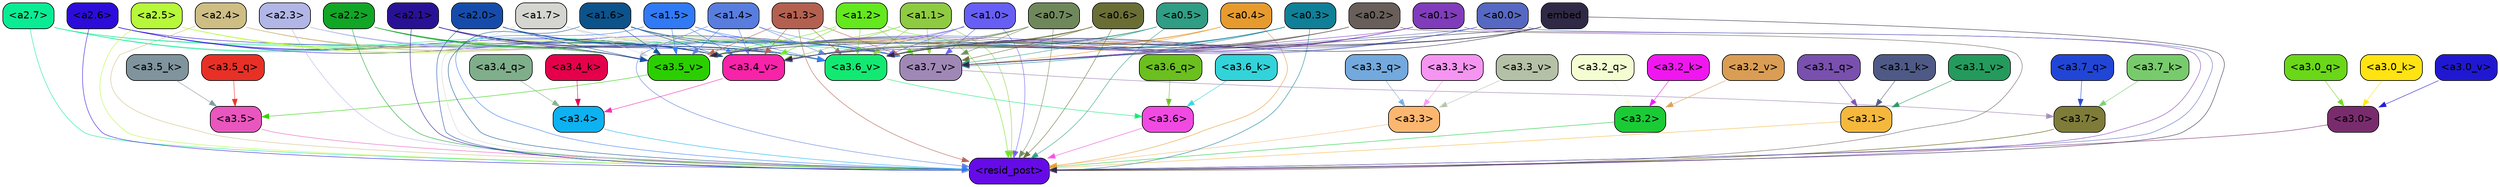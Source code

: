 strict digraph "" {
	graph [bgcolor=transparent,
		layout=dot,
		overlap=false,
		splines=true
	];
	"<a3.7>"	[color=black,
		fillcolor="#7e7c38",
		fontname=Helvetica,
		shape=box,
		style="filled, rounded"];
	"<resid_post>"	[color=black,
		fillcolor="#650be8",
		fontname=Helvetica,
		shape=box,
		style="filled, rounded"];
	"<a3.7>" -> "<resid_post>"	[color="#7e7c38",
		penwidth=0.8263697922229767];
	"<a3.6>"	[color=black,
		fillcolor="#f14ae2",
		fontname=Helvetica,
		shape=box,
		style="filled, rounded"];
	"<a3.6>" -> "<resid_post>"	[color="#f14ae2",
		penwidth=0.6];
	"<a3.5>"	[color=black,
		fillcolor="#e956be",
		fontname=Helvetica,
		shape=box,
		style="filled, rounded"];
	"<a3.5>" -> "<resid_post>"	[color="#e956be",
		penwidth=0.6];
	"<a3.4>"	[color=black,
		fillcolor="#0cb2f2",
		fontname=Helvetica,
		shape=box,
		style="filled, rounded"];
	"<a3.4>" -> "<resid_post>"	[color="#0cb2f2",
		penwidth=0.6];
	"<a3.3>"	[color=black,
		fillcolor="#fbb770",
		fontname=Helvetica,
		shape=box,
		style="filled, rounded"];
	"<a3.3>" -> "<resid_post>"	[color="#fbb770",
		penwidth=0.6];
	"<a3.2>"	[color=black,
		fillcolor="#1acb36",
		fontname=Helvetica,
		shape=box,
		style="filled, rounded"];
	"<a3.2>" -> "<resid_post>"	[color="#1acb36",
		penwidth=0.6];
	"<a3.1>"	[color=black,
		fillcolor="#f5b83d",
		fontname=Helvetica,
		shape=box,
		style="filled, rounded"];
	"<a3.1>" -> "<resid_post>"	[color="#f5b83d",
		penwidth=0.6];
	"<a3.0>"	[color=black,
		fillcolor="#792c6d",
		fontname=Helvetica,
		shape=box,
		style="filled, rounded"];
	"<a3.0>" -> "<resid_post>"	[color="#792c6d",
		penwidth=0.6];
	"<a2.7>"	[color=black,
		fillcolor="#09ec94",
		fontname=Helvetica,
		shape=box,
		style="filled, rounded"];
	"<a2.7>" -> "<resid_post>"	[color="#09ec94",
		penwidth=0.6];
	"<a3.7_v>"	[color=black,
		fillcolor="#a088b6",
		fontname=Helvetica,
		shape=box,
		style="filled, rounded"];
	"<a2.7>" -> "<a3.7_v>"	[color="#09ec94",
		penwidth=0.6];
	"<a3.6_v>"	[color=black,
		fillcolor="#12e972",
		fontname=Helvetica,
		shape=box,
		style="filled, rounded"];
	"<a2.7>" -> "<a3.6_v>"	[color="#09ec94",
		penwidth=0.6];
	"<a3.5_v>"	[color=black,
		fillcolor="#2bcf00",
		fontname=Helvetica,
		shape=box,
		style="filled, rounded"];
	"<a2.7>" -> "<a3.5_v>"	[color="#09ec94",
		penwidth=0.6];
	"<a3.4_v>"	[color=black,
		fillcolor="#f723a8",
		fontname=Helvetica,
		shape=box,
		style="filled, rounded"];
	"<a2.7>" -> "<a3.4_v>"	[color="#09ec94",
		penwidth=0.6];
	"<a2.6>"	[color=black,
		fillcolor="#2c0cda",
		fontname=Helvetica,
		shape=box,
		style="filled, rounded"];
	"<a2.6>" -> "<resid_post>"	[color="#2c0cda",
		penwidth=0.6];
	"<a2.6>" -> "<a3.7_v>"	[color="#2c0cda",
		penwidth=0.6];
	"<a2.6>" -> "<a3.6_v>"	[color="#2c0cda",
		penwidth=0.6];
	"<a2.6>" -> "<a3.5_v>"	[color="#2c0cda",
		penwidth=0.6];
	"<a2.6>" -> "<a3.4_v>"	[color="#2c0cda",
		penwidth=0.6];
	"<a2.5>"	[color=black,
		fillcolor="#b7f93a",
		fontname=Helvetica,
		shape=box,
		style="filled, rounded"];
	"<a2.5>" -> "<resid_post>"	[color="#b7f93a",
		penwidth=0.6];
	"<a2.5>" -> "<a3.7_v>"	[color="#b7f93a",
		penwidth=0.6];
	"<a2.5>" -> "<a3.6_v>"	[color="#b7f93a",
		penwidth=0.6];
	"<a2.5>" -> "<a3.5_v>"	[color="#b7f93a",
		penwidth=0.6];
	"<a2.5>" -> "<a3.4_v>"	[color="#b7f93a",
		penwidth=0.6];
	"<a2.4>"	[color=black,
		fillcolor="#cebe84",
		fontname=Helvetica,
		shape=box,
		style="filled, rounded"];
	"<a2.4>" -> "<resid_post>"	[color="#cebe84",
		penwidth=0.6];
	"<a2.4>" -> "<a3.7_v>"	[color="#cebe84",
		penwidth=0.6];
	"<a2.4>" -> "<a3.6_v>"	[color="#cebe84",
		penwidth=0.6];
	"<a2.4>" -> "<a3.5_v>"	[color="#cebe84",
		penwidth=0.6];
	"<a2.4>" -> "<a3.4_v>"	[color="#cebe84",
		penwidth=0.6];
	"<a2.3>"	[color=black,
		fillcolor="#b1b6e6",
		fontname=Helvetica,
		shape=box,
		style="filled, rounded"];
	"<a2.3>" -> "<resid_post>"	[color="#b1b6e6",
		penwidth=0.6];
	"<a2.3>" -> "<a3.7_v>"	[color="#b1b6e6",
		penwidth=0.6];
	"<a2.3>" -> "<a3.6_v>"	[color="#b1b6e6",
		penwidth=0.6];
	"<a2.3>" -> "<a3.5_v>"	[color="#b1b6e6",
		penwidth=0.6];
	"<a2.3>" -> "<a3.4_v>"	[color="#b1b6e6",
		penwidth=0.6];
	"<a2.2>"	[color=black,
		fillcolor="#11a625",
		fontname=Helvetica,
		shape=box,
		style="filled, rounded"];
	"<a2.2>" -> "<resid_post>"	[color="#11a625",
		penwidth=0.6];
	"<a2.2>" -> "<a3.7_v>"	[color="#11a625",
		penwidth=0.6];
	"<a2.2>" -> "<a3.6_v>"	[color="#11a625",
		penwidth=0.6];
	"<a2.2>" -> "<a3.5_v>"	[color="#11a625",
		penwidth=0.6];
	"<a2.2>" -> "<a3.4_v>"	[color="#11a625",
		penwidth=0.6];
	"<a2.1>"	[color=black,
		fillcolor="#291195",
		fontname=Helvetica,
		shape=box,
		style="filled, rounded"];
	"<a2.1>" -> "<resid_post>"	[color="#291195",
		penwidth=0.6];
	"<a2.1>" -> "<a3.7_v>"	[color="#291195",
		penwidth=0.6];
	"<a2.1>" -> "<a3.6_v>"	[color="#291195",
		penwidth=0.6];
	"<a2.1>" -> "<a3.5_v>"	[color="#291195",
		penwidth=0.6];
	"<a2.1>" -> "<a3.4_v>"	[color="#291195",
		penwidth=0.6];
	"<a2.0>"	[color=black,
		fillcolor="#154cab",
		fontname=Helvetica,
		shape=box,
		style="filled, rounded"];
	"<a2.0>" -> "<resid_post>"	[color="#154cab",
		penwidth=0.6];
	"<a2.0>" -> "<a3.7_v>"	[color="#154cab",
		penwidth=0.6];
	"<a2.0>" -> "<a3.6_v>"	[color="#154cab",
		penwidth=0.6];
	"<a2.0>" -> "<a3.5_v>"	[color="#154cab",
		penwidth=0.6];
	"<a2.0>" -> "<a3.4_v>"	[color="#154cab",
		penwidth=0.6];
	"<a1.7>"	[color=black,
		fillcolor="#d5d5d1",
		fontname=Helvetica,
		shape=box,
		style="filled, rounded"];
	"<a1.7>" -> "<resid_post>"	[color="#d5d5d1",
		penwidth=0.6];
	"<a1.7>" -> "<a3.7_v>"	[color="#d5d5d1",
		penwidth=0.6];
	"<a1.7>" -> "<a3.6_v>"	[color="#d5d5d1",
		penwidth=0.6];
	"<a1.7>" -> "<a3.5_v>"	[color="#d5d5d1",
		penwidth=0.6];
	"<a1.7>" -> "<a3.4_v>"	[color="#d5d5d1",
		penwidth=0.6];
	"<a1.6>"	[color=black,
		fillcolor="#0c528b",
		fontname=Helvetica,
		shape=box,
		style="filled, rounded"];
	"<a1.6>" -> "<resid_post>"	[color="#0c528b",
		penwidth=0.6];
	"<a1.6>" -> "<a3.7_v>"	[color="#0c528b",
		penwidth=0.6];
	"<a1.6>" -> "<a3.6_v>"	[color="#0c528b",
		penwidth=0.6];
	"<a1.6>" -> "<a3.5_v>"	[color="#0c528b",
		penwidth=0.6];
	"<a1.6>" -> "<a3.4_v>"	[color="#0c528b",
		penwidth=0.6];
	"<a1.5>"	[color=black,
		fillcolor="#317af5",
		fontname=Helvetica,
		shape=box,
		style="filled, rounded"];
	"<a1.5>" -> "<resid_post>"	[color="#317af5",
		penwidth=0.6];
	"<a1.5>" -> "<a3.7_v>"	[color="#317af5",
		penwidth=0.6];
	"<a1.5>" -> "<a3.6_v>"	[color="#317af5",
		penwidth=0.6];
	"<a1.5>" -> "<a3.5_v>"	[color="#317af5",
		penwidth=0.6];
	"<a1.5>" -> "<a3.4_v>"	[color="#317af5",
		penwidth=0.6];
	"<a1.4>"	[color=black,
		fillcolor="#587ddf",
		fontname=Helvetica,
		shape=box,
		style="filled, rounded"];
	"<a1.4>" -> "<resid_post>"	[color="#587ddf",
		penwidth=0.6];
	"<a1.4>" -> "<a3.7_v>"	[color="#587ddf",
		penwidth=0.6];
	"<a1.4>" -> "<a3.6_v>"	[color="#587ddf",
		penwidth=0.6];
	"<a1.4>" -> "<a3.5_v>"	[color="#587ddf",
		penwidth=0.6];
	"<a1.4>" -> "<a3.4_v>"	[color="#587ddf",
		penwidth=0.6];
	"<a1.3>"	[color=black,
		fillcolor="#b46050",
		fontname=Helvetica,
		shape=box,
		style="filled, rounded"];
	"<a1.3>" -> "<resid_post>"	[color="#b46050",
		penwidth=0.6];
	"<a1.3>" -> "<a3.7_v>"	[color="#b46050",
		penwidth=0.6];
	"<a1.3>" -> "<a3.6_v>"	[color="#b46050",
		penwidth=0.6];
	"<a1.3>" -> "<a3.5_v>"	[color="#b46050",
		penwidth=0.6];
	"<a1.3>" -> "<a3.4_v>"	[color="#b46050",
		penwidth=0.6];
	"<a1.2>"	[color=black,
		fillcolor="#64e81e",
		fontname=Helvetica,
		shape=box,
		style="filled, rounded"];
	"<a1.2>" -> "<resid_post>"	[color="#64e81e",
		penwidth=0.6];
	"<a1.2>" -> "<a3.7_v>"	[color="#64e81e",
		penwidth=0.6];
	"<a1.2>" -> "<a3.6_v>"	[color="#64e81e",
		penwidth=0.6];
	"<a1.2>" -> "<a3.5_v>"	[color="#64e81e",
		penwidth=0.6];
	"<a1.2>" -> "<a3.4_v>"	[color="#64e81e",
		penwidth=0.6];
	"<a1.1>"	[color=black,
		fillcolor="#8fcb41",
		fontname=Helvetica,
		shape=box,
		style="filled, rounded"];
	"<a1.1>" -> "<resid_post>"	[color="#8fcb41",
		penwidth=0.6];
	"<a1.1>" -> "<a3.7_v>"	[color="#8fcb41",
		penwidth=0.6];
	"<a1.1>" -> "<a3.6_v>"	[color="#8fcb41",
		penwidth=0.6];
	"<a1.1>" -> "<a3.5_v>"	[color="#8fcb41",
		penwidth=0.6];
	"<a1.1>" -> "<a3.4_v>"	[color="#8fcb41",
		penwidth=0.6];
	"<a1.0>"	[color=black,
		fillcolor="#675ef5",
		fontname=Helvetica,
		shape=box,
		style="filled, rounded"];
	"<a1.0>" -> "<resid_post>"	[color="#675ef5",
		penwidth=0.6];
	"<a1.0>" -> "<a3.7_v>"	[color="#675ef5",
		penwidth=0.6];
	"<a1.0>" -> "<a3.6_v>"	[color="#675ef5",
		penwidth=0.6];
	"<a1.0>" -> "<a3.5_v>"	[color="#675ef5",
		penwidth=0.6];
	"<a1.0>" -> "<a3.4_v>"	[color="#675ef5",
		penwidth=0.6];
	"<a0.7>"	[color=black,
		fillcolor="#6f885b",
		fontname=Helvetica,
		shape=box,
		style="filled, rounded"];
	"<a0.7>" -> "<resid_post>"	[color="#6f885b",
		penwidth=0.6];
	"<a0.7>" -> "<a3.7_v>"	[color="#6f885b",
		penwidth=0.6];
	"<a0.7>" -> "<a3.6_v>"	[color="#6f885b",
		penwidth=0.6];
	"<a0.7>" -> "<a3.5_v>"	[color="#6f885b",
		penwidth=0.6];
	"<a0.7>" -> "<a3.4_v>"	[color="#6f885b",
		penwidth=0.6];
	"<a0.6>"	[color=black,
		fillcolor="#6a6e35",
		fontname=Helvetica,
		shape=box,
		style="filled, rounded"];
	"<a0.6>" -> "<resid_post>"	[color="#6a6e35",
		penwidth=0.6];
	"<a0.6>" -> "<a3.7_v>"	[color="#6a6e35",
		penwidth=0.6];
	"<a0.6>" -> "<a3.6_v>"	[color="#6a6e35",
		penwidth=0.6];
	"<a0.6>" -> "<a3.5_v>"	[color="#6a6e35",
		penwidth=0.6];
	"<a0.6>" -> "<a3.4_v>"	[color="#6a6e35",
		penwidth=0.6];
	"<a0.5>"	[color=black,
		fillcolor="#309d85",
		fontname=Helvetica,
		shape=box,
		style="filled, rounded"];
	"<a0.5>" -> "<resid_post>"	[color="#309d85",
		penwidth=0.6];
	"<a0.5>" -> "<a3.7_v>"	[color="#309d85",
		penwidth=0.6];
	"<a0.5>" -> "<a3.6_v>"	[color="#309d85",
		penwidth=0.6];
	"<a0.5>" -> "<a3.5_v>"	[color="#309d85",
		penwidth=0.6];
	"<a0.5>" -> "<a3.4_v>"	[color="#309d85",
		penwidth=0.6];
	"<a0.4>"	[color=black,
		fillcolor="#e79b2e",
		fontname=Helvetica,
		shape=box,
		style="filled, rounded"];
	"<a0.4>" -> "<resid_post>"	[color="#e79b2e",
		penwidth=0.6];
	"<a0.4>" -> "<a3.7_v>"	[color="#e79b2e",
		penwidth=0.6];
	"<a0.4>" -> "<a3.6_v>"	[color="#e79b2e",
		penwidth=0.6];
	"<a0.4>" -> "<a3.5_v>"	[color="#e79b2e",
		penwidth=0.6];
	"<a0.4>" -> "<a3.4_v>"	[color="#e79b2e",
		penwidth=0.6];
	"<a0.3>"	[color=black,
		fillcolor="#0f8098",
		fontname=Helvetica,
		shape=box,
		style="filled, rounded"];
	"<a0.3>" -> "<resid_post>"	[color="#0f8098",
		penwidth=0.6];
	"<a0.3>" -> "<a3.7_v>"	[color="#0f8098",
		penwidth=0.6];
	"<a0.3>" -> "<a3.6_v>"	[color="#0f8098",
		penwidth=0.6];
	"<a0.3>" -> "<a3.5_v>"	[color="#0f8098",
		penwidth=0.6];
	"<a0.3>" -> "<a3.4_v>"	[color="#0f8098",
		penwidth=0.6];
	"<a0.2>"	[color=black,
		fillcolor="#685e5a",
		fontname=Helvetica,
		shape=box,
		style="filled, rounded"];
	"<a0.2>" -> "<resid_post>"	[color="#685e5a",
		penwidth=0.6];
	"<a0.2>" -> "<a3.7_v>"	[color="#685e5a",
		penwidth=0.6];
	"<a0.2>" -> "<a3.6_v>"	[color="#685e5a",
		penwidth=0.6];
	"<a0.2>" -> "<a3.5_v>"	[color="#685e5a",
		penwidth=0.6];
	"<a0.2>" -> "<a3.4_v>"	[color="#685e5a",
		penwidth=0.6];
	"<a0.1>"	[color=black,
		fillcolor="#803cba",
		fontname=Helvetica,
		shape=box,
		style="filled, rounded"];
	"<a0.1>" -> "<resid_post>"	[color="#803cba",
		penwidth=0.6];
	"<a0.1>" -> "<a3.7_v>"	[color="#803cba",
		penwidth=0.6];
	"<a0.1>" -> "<a3.6_v>"	[color="#803cba",
		penwidth=0.6];
	"<a0.1>" -> "<a3.5_v>"	[color="#803cba",
		penwidth=0.6];
	"<a0.1>" -> "<a3.4_v>"	[color="#803cba",
		penwidth=0.6];
	"<a0.0>"	[color=black,
		fillcolor="#5668c2",
		fontname=Helvetica,
		shape=box,
		style="filled, rounded"];
	"<a0.0>" -> "<resid_post>"	[color="#5668c2",
		penwidth=0.6];
	"<a0.0>" -> "<a3.7_v>"	[color="#5668c2",
		penwidth=0.6];
	"<a0.0>" -> "<a3.6_v>"	[color="#5668c2",
		penwidth=0.6];
	"<a0.0>" -> "<a3.5_v>"	[color="#5668c2",
		penwidth=0.6];
	"<a0.0>" -> "<a3.4_v>"	[color="#5668c2",
		penwidth=0.6];
	embed	[color=black,
		fillcolor="#302946",
		fontname=Helvetica,
		shape=box,
		style="filled, rounded"];
	embed -> "<resid_post>"	[color="#302946",
		penwidth=0.6];
	embed -> "<a3.7_v>"	[color="#302946",
		penwidth=0.6];
	embed -> "<a3.6_v>"	[color="#302946",
		penwidth=0.6];
	embed -> "<a3.5_v>"	[color="#302946",
		penwidth=0.6];
	embed -> "<a3.4_v>"	[color="#302946",
		penwidth=0.6];
	"<a3.7_q>"	[color=black,
		fillcolor="#2146d5",
		fontname=Helvetica,
		shape=box,
		style="filled, rounded"];
	"<a3.7_q>" -> "<a3.7>"	[color="#2146d5",
		penwidth=0.6];
	"<a3.6_q>"	[color=black,
		fillcolor="#6bbf1e",
		fontname=Helvetica,
		shape=box,
		style="filled, rounded"];
	"<a3.6_q>" -> "<a3.6>"	[color="#6bbf1e",
		penwidth=0.6];
	"<a3.5_q>"	[color=black,
		fillcolor="#e83026",
		fontname=Helvetica,
		shape=box,
		style="filled, rounded"];
	"<a3.5_q>" -> "<a3.5>"	[color="#e83026",
		penwidth=0.6];
	"<a3.4_q>"	[color=black,
		fillcolor="#7fae8b",
		fontname=Helvetica,
		shape=box,
		style="filled, rounded"];
	"<a3.4_q>" -> "<a3.4>"	[color="#7fae8b",
		penwidth=0.6];
	"<a3.3_q>"	[color=black,
		fillcolor="#73a9dc",
		fontname=Helvetica,
		shape=box,
		style="filled, rounded"];
	"<a3.3_q>" -> "<a3.3>"	[color="#73a9dc",
		penwidth=0.6];
	"<a3.2_q>"	[color=black,
		fillcolor="#f3fdd1",
		fontname=Helvetica,
		shape=box,
		style="filled, rounded"];
	"<a3.2_q>" -> "<a3.2>"	[color="#f3fdd1",
		penwidth=0.6];
	"<a3.1_q>"	[color=black,
		fillcolor="#7950ae",
		fontname=Helvetica,
		shape=box,
		style="filled, rounded"];
	"<a3.1_q>" -> "<a3.1>"	[color="#7950ae",
		penwidth=0.6];
	"<a3.0_q>"	[color=black,
		fillcolor="#6ad718",
		fontname=Helvetica,
		shape=box,
		style="filled, rounded"];
	"<a3.0_q>" -> "<a3.0>"	[color="#6ad718",
		penwidth=0.6];
	"<a3.7_k>"	[color=black,
		fillcolor="#78cb6c",
		fontname=Helvetica,
		shape=box,
		style="filled, rounded"];
	"<a3.7_k>" -> "<a3.7>"	[color="#78cb6c",
		penwidth=0.6];
	"<a3.6_k>"	[color=black,
		fillcolor="#33d3da",
		fontname=Helvetica,
		shape=box,
		style="filled, rounded"];
	"<a3.6_k>" -> "<a3.6>"	[color="#33d3da",
		penwidth=0.6];
	"<a3.5_k>"	[color=black,
		fillcolor="#7f949d",
		fontname=Helvetica,
		shape=box,
		style="filled, rounded"];
	"<a3.5_k>" -> "<a3.5>"	[color="#7f949d",
		penwidth=0.6];
	"<a3.4_k>"	[color=black,
		fillcolor="#e6004b",
		fontname=Helvetica,
		shape=box,
		style="filled, rounded"];
	"<a3.4_k>" -> "<a3.4>"	[color="#e6004b",
		penwidth=0.6];
	"<a3.3_k>"	[color=black,
		fillcolor="#f695f1",
		fontname=Helvetica,
		shape=box,
		style="filled, rounded"];
	"<a3.3_k>" -> "<a3.3>"	[color="#f695f1",
		penwidth=0.6];
	"<a3.2_k>"	[color=black,
		fillcolor="#f016ef",
		fontname=Helvetica,
		shape=box,
		style="filled, rounded"];
	"<a3.2_k>" -> "<a3.2>"	[color="#f016ef",
		penwidth=0.6];
	"<a3.1_k>"	[color=black,
		fillcolor="#4e5986",
		fontname=Helvetica,
		shape=box,
		style="filled, rounded"];
	"<a3.1_k>" -> "<a3.1>"	[color="#4e5986",
		penwidth=0.6];
	"<a3.0_k>"	[color=black,
		fillcolor="#ffe312",
		fontname=Helvetica,
		shape=box,
		style="filled, rounded"];
	"<a3.0_k>" -> "<a3.0>"	[color="#ffe312",
		penwidth=0.6];
	"<a3.7_v>" -> "<a3.7>"	[color="#a088b6",
		penwidth=0.6738671064376831];
	"<a3.6_v>" -> "<a3.6>"	[color="#12e972",
		penwidth=0.6];
	"<a3.5_v>" -> "<a3.5>"	[color="#2bcf00",
		penwidth=0.6];
	"<a3.4_v>" -> "<a3.4>"	[color="#f723a8",
		penwidth=0.6];
	"<a3.3_v>"	[color=black,
		fillcolor="#b5c1a6",
		fontname=Helvetica,
		shape=box,
		style="filled, rounded"];
	"<a3.3_v>" -> "<a3.3>"	[color="#b5c1a6",
		penwidth=0.6];
	"<a3.2_v>"	[color=black,
		fillcolor="#da9d54",
		fontname=Helvetica,
		shape=box,
		style="filled, rounded"];
	"<a3.2_v>" -> "<a3.2>"	[color="#da9d54",
		penwidth=0.6];
	"<a3.1_v>"	[color=black,
		fillcolor="#249a5d",
		fontname=Helvetica,
		shape=box,
		style="filled, rounded"];
	"<a3.1_v>" -> "<a3.1>"	[color="#249a5d",
		penwidth=0.6];
	"<a3.0_v>"	[color=black,
		fillcolor="#2018d1",
		fontname=Helvetica,
		shape=box,
		style="filled, rounded"];
	"<a3.0_v>" -> "<a3.0>"	[color="#2018d1",
		penwidth=0.6];
}
